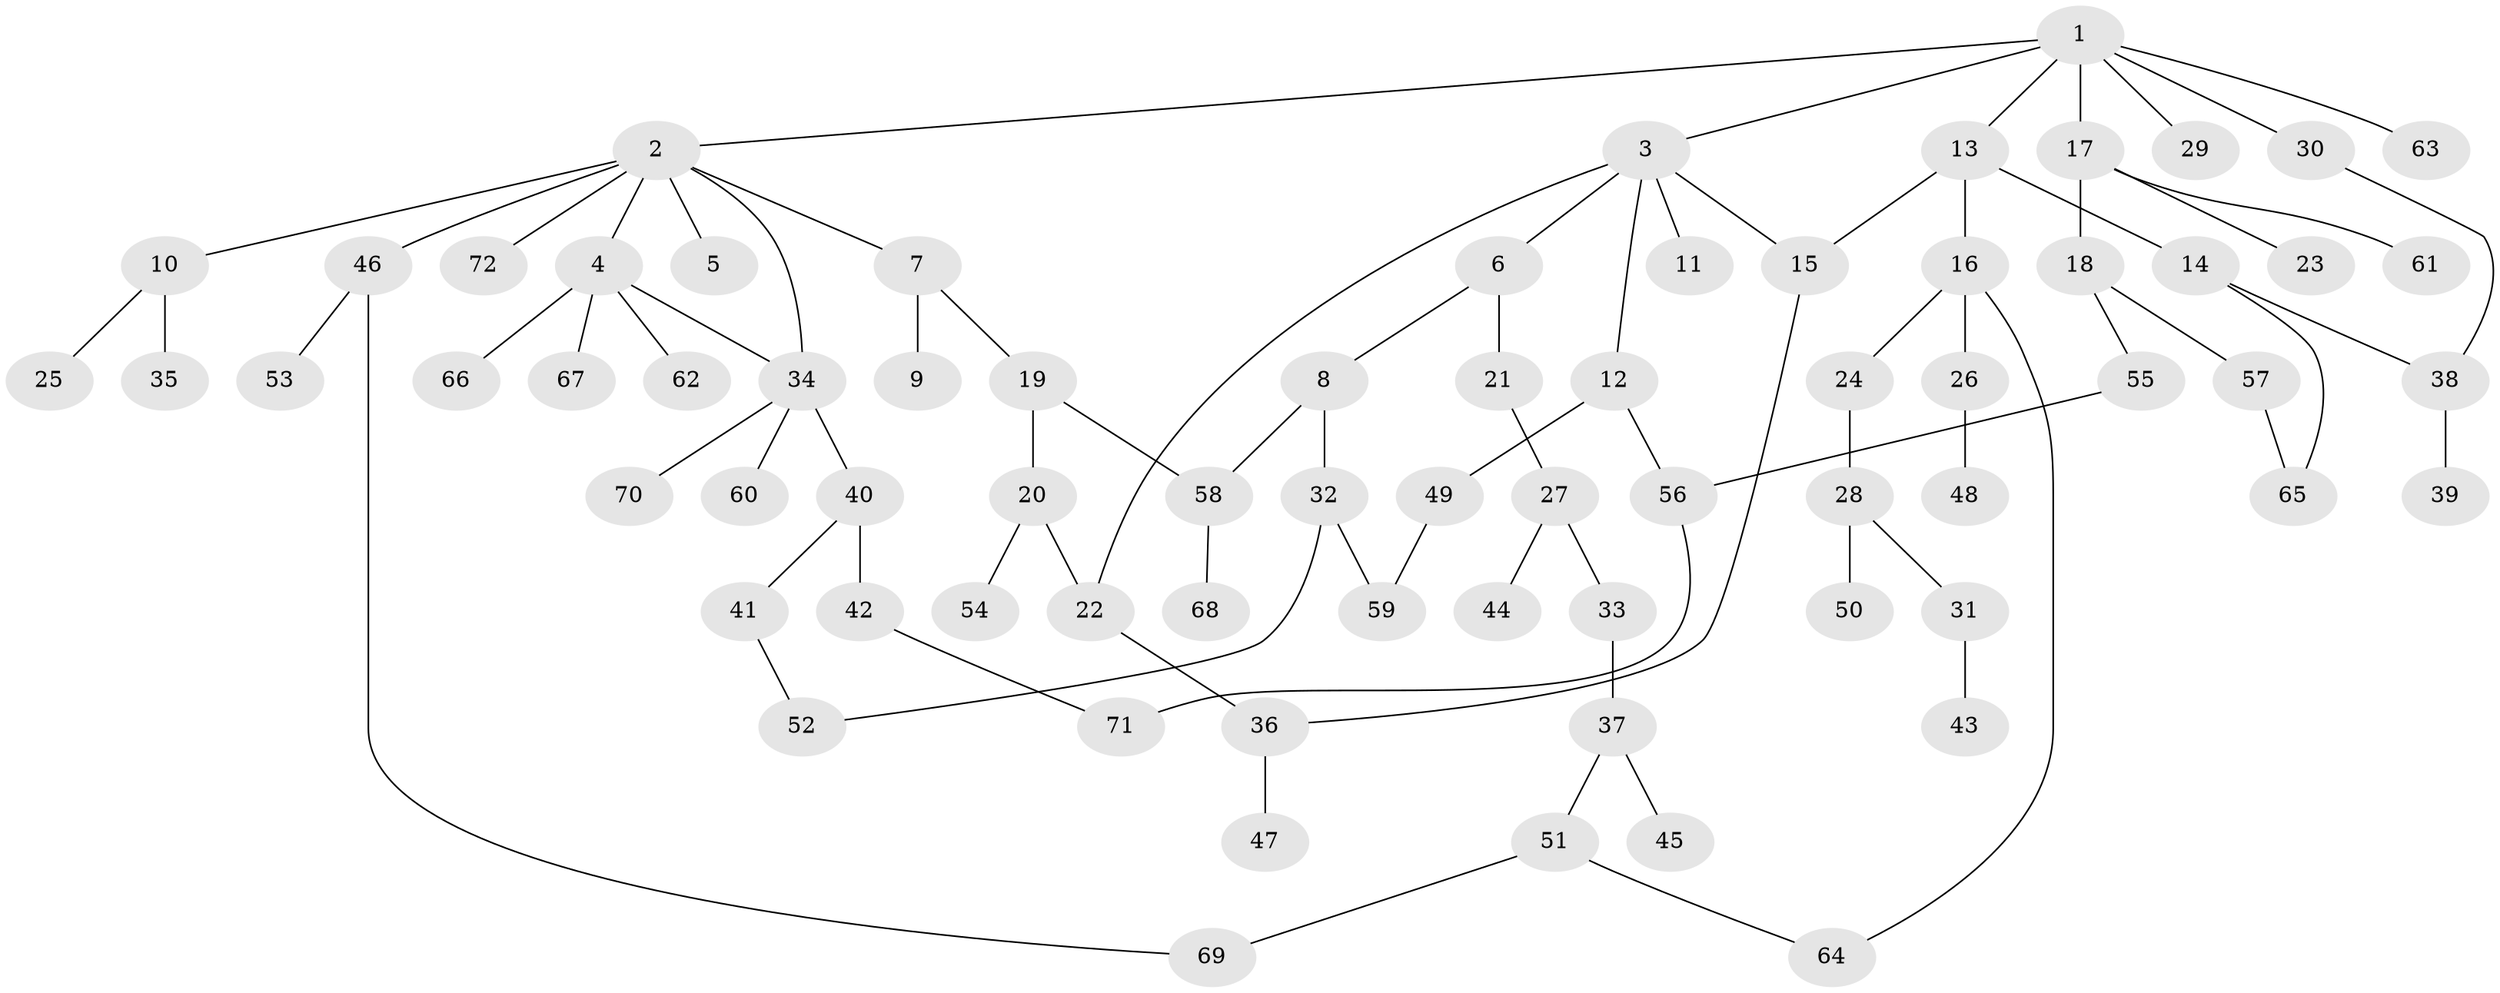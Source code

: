 // coarse degree distribution, {13: 0.02, 7: 0.02, 4: 0.12, 1: 0.36, 3: 0.28, 2: 0.2}
// Generated by graph-tools (version 1.1) at 2025/51/02/27/25 19:51:36]
// undirected, 72 vertices, 84 edges
graph export_dot {
graph [start="1"]
  node [color=gray90,style=filled];
  1;
  2;
  3;
  4;
  5;
  6;
  7;
  8;
  9;
  10;
  11;
  12;
  13;
  14;
  15;
  16;
  17;
  18;
  19;
  20;
  21;
  22;
  23;
  24;
  25;
  26;
  27;
  28;
  29;
  30;
  31;
  32;
  33;
  34;
  35;
  36;
  37;
  38;
  39;
  40;
  41;
  42;
  43;
  44;
  45;
  46;
  47;
  48;
  49;
  50;
  51;
  52;
  53;
  54;
  55;
  56;
  57;
  58;
  59;
  60;
  61;
  62;
  63;
  64;
  65;
  66;
  67;
  68;
  69;
  70;
  71;
  72;
  1 -- 2;
  1 -- 3;
  1 -- 13;
  1 -- 17;
  1 -- 29;
  1 -- 30;
  1 -- 63;
  2 -- 4;
  2 -- 5;
  2 -- 7;
  2 -- 10;
  2 -- 34;
  2 -- 46;
  2 -- 72;
  3 -- 6;
  3 -- 11;
  3 -- 12;
  3 -- 15;
  3 -- 22;
  4 -- 62;
  4 -- 66;
  4 -- 67;
  4 -- 34;
  6 -- 8;
  6 -- 21;
  7 -- 9;
  7 -- 19;
  8 -- 32;
  8 -- 58;
  10 -- 25;
  10 -- 35;
  12 -- 49;
  12 -- 56;
  13 -- 14;
  13 -- 16;
  13 -- 15;
  14 -- 38;
  14 -- 65;
  15 -- 36;
  16 -- 24;
  16 -- 26;
  16 -- 64;
  17 -- 18;
  17 -- 23;
  17 -- 61;
  18 -- 55;
  18 -- 57;
  19 -- 20;
  19 -- 58;
  20 -- 54;
  20 -- 22;
  21 -- 27;
  22 -- 36;
  24 -- 28;
  26 -- 48;
  27 -- 33;
  27 -- 44;
  28 -- 31;
  28 -- 50;
  30 -- 38;
  31 -- 43;
  32 -- 59;
  32 -- 52;
  33 -- 37;
  34 -- 40;
  34 -- 60;
  34 -- 70;
  36 -- 47;
  37 -- 45;
  37 -- 51;
  38 -- 39;
  40 -- 41;
  40 -- 42;
  41 -- 52;
  42 -- 71;
  46 -- 53;
  46 -- 69;
  49 -- 59;
  51 -- 64;
  51 -- 69;
  55 -- 56;
  56 -- 71;
  57 -- 65;
  58 -- 68;
}
